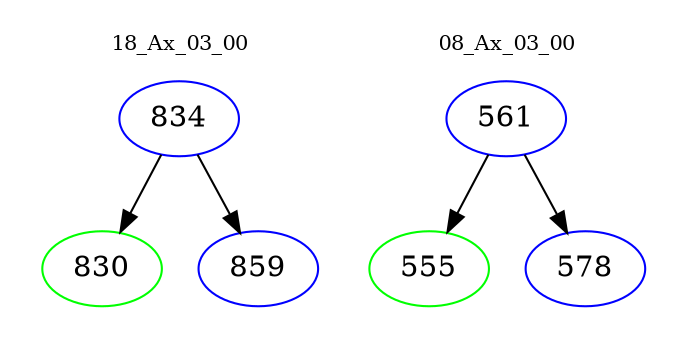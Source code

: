 digraph{
subgraph cluster_0 {
color = white
label = "18_Ax_03_00";
fontsize=10;
T0_834 [label="834", color="blue"]
T0_834 -> T0_830 [color="black"]
T0_830 [label="830", color="green"]
T0_834 -> T0_859 [color="black"]
T0_859 [label="859", color="blue"]
}
subgraph cluster_1 {
color = white
label = "08_Ax_03_00";
fontsize=10;
T1_561 [label="561", color="blue"]
T1_561 -> T1_555 [color="black"]
T1_555 [label="555", color="green"]
T1_561 -> T1_578 [color="black"]
T1_578 [label="578", color="blue"]
}
}
